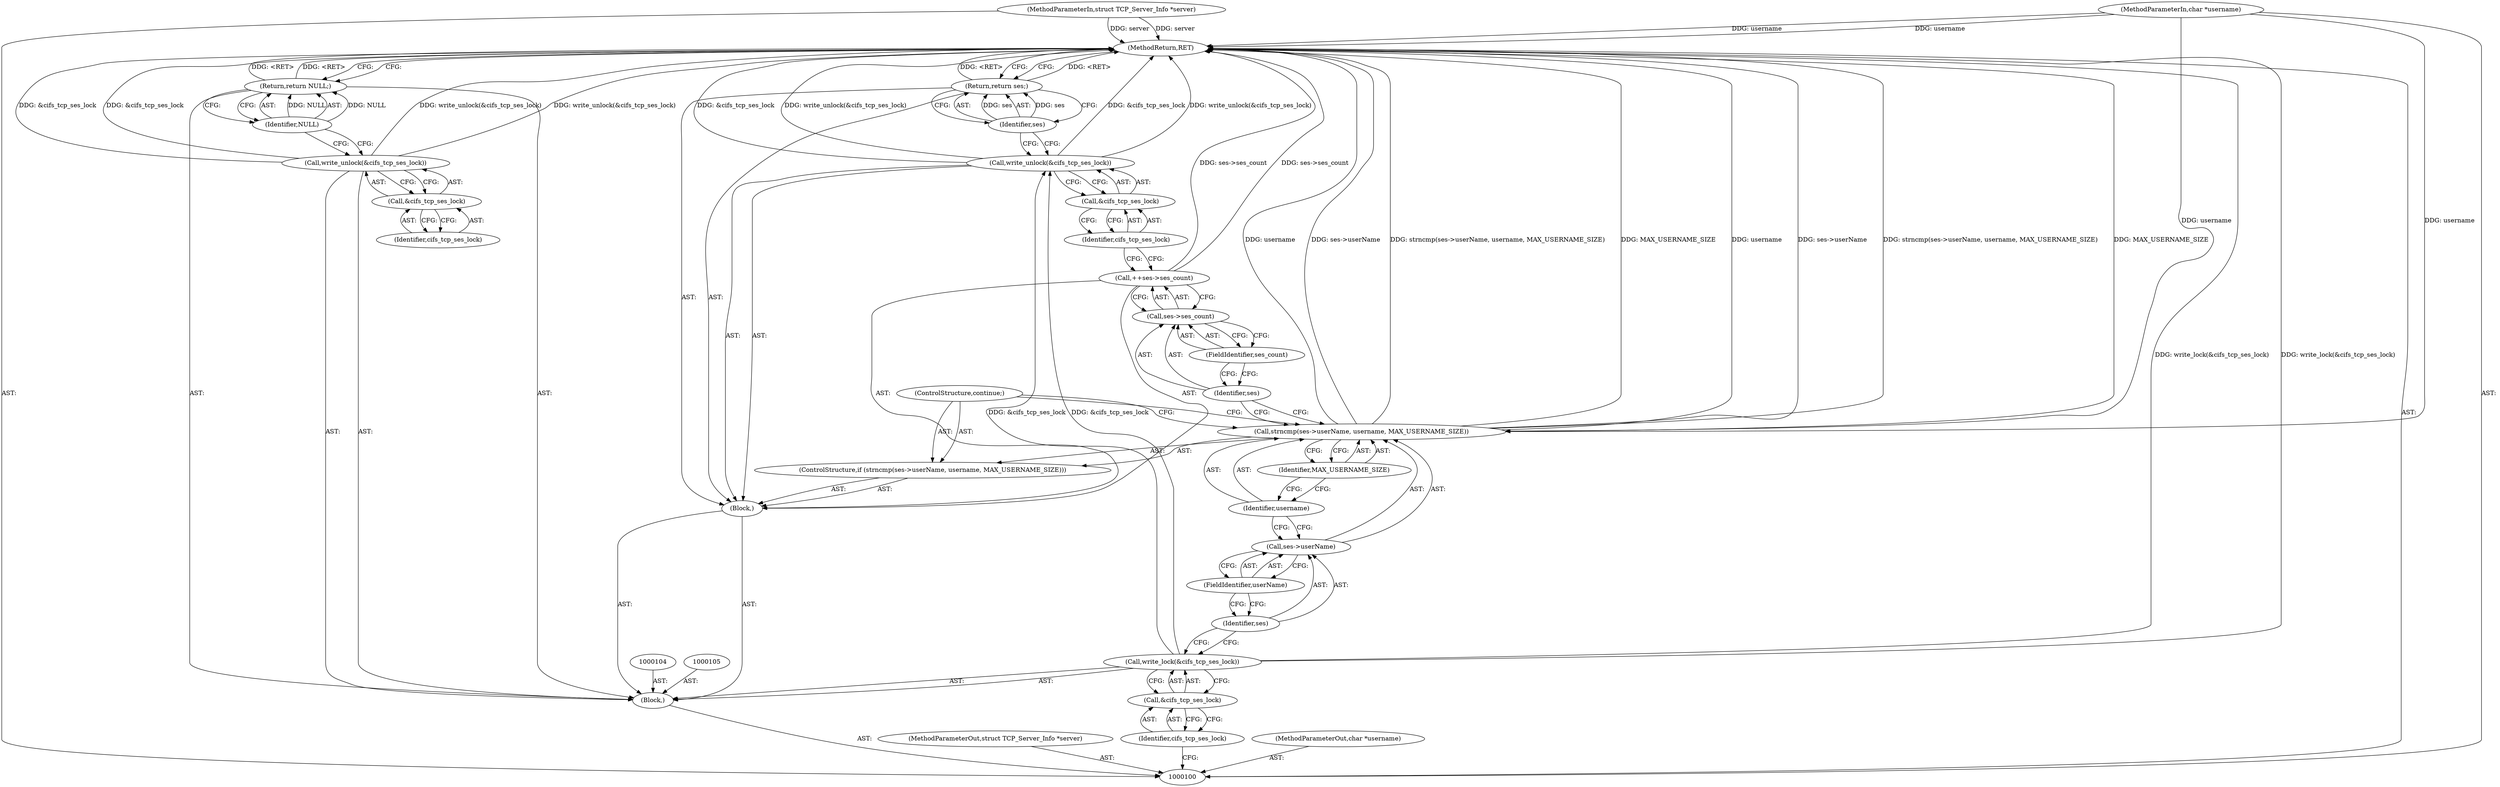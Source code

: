 digraph "1_linux_4ff67b720c02c36e54d55b88c2931879b7db1cd2" {
"1000132" [label="(MethodReturn,RET)"];
"1000101" [label="(MethodParameterIn,struct TCP_Server_Info *server)"];
"1000168" [label="(MethodParameterOut,struct TCP_Server_Info *server)"];
"1000102" [label="(MethodParameterIn,char *username)"];
"1000169" [label="(MethodParameterOut,char *username)"];
"1000117" [label="(ControlStructure,continue;)"];
"1000121" [label="(FieldIdentifier,ses_count)"];
"1000118" [label="(Call,++ses->ses_count)"];
"1000119" [label="(Call,ses->ses_count)"];
"1000120" [label="(Identifier,ses)"];
"1000123" [label="(Call,&cifs_tcp_ses_lock)"];
"1000124" [label="(Identifier,cifs_tcp_ses_lock)"];
"1000122" [label="(Call,write_unlock(&cifs_tcp_ses_lock))"];
"1000126" [label="(Identifier,ses)"];
"1000125" [label="(Return,return ses;)"];
"1000127" [label="(Call,write_unlock(&cifs_tcp_ses_lock))"];
"1000128" [label="(Call,&cifs_tcp_ses_lock)"];
"1000129" [label="(Identifier,cifs_tcp_ses_lock)"];
"1000130" [label="(Return,return NULL;)"];
"1000131" [label="(Identifier,NULL)"];
"1000103" [label="(Block,)"];
"1000107" [label="(Call,&cifs_tcp_ses_lock)"];
"1000108" [label="(Identifier,cifs_tcp_ses_lock)"];
"1000106" [label="(Call,write_lock(&cifs_tcp_ses_lock))"];
"1000109" [label="(Block,)"];
"1000112" [label="(Call,ses->userName)"];
"1000113" [label="(Identifier,ses)"];
"1000114" [label="(FieldIdentifier,userName)"];
"1000110" [label="(ControlStructure,if (strncmp(ses->userName, username, MAX_USERNAME_SIZE)))"];
"1000115" [label="(Identifier,username)"];
"1000116" [label="(Identifier,MAX_USERNAME_SIZE)"];
"1000111" [label="(Call,strncmp(ses->userName, username, MAX_USERNAME_SIZE))"];
"1000132" -> "1000100"  [label="AST: "];
"1000132" -> "1000125"  [label="CFG: "];
"1000132" -> "1000130"  [label="CFG: "];
"1000122" -> "1000132"  [label="DDG: &cifs_tcp_ses_lock"];
"1000122" -> "1000132"  [label="DDG: write_unlock(&cifs_tcp_ses_lock)"];
"1000111" -> "1000132"  [label="DDG: username"];
"1000111" -> "1000132"  [label="DDG: ses->userName"];
"1000111" -> "1000132"  [label="DDG: strncmp(ses->userName, username, MAX_USERNAME_SIZE)"];
"1000111" -> "1000132"  [label="DDG: MAX_USERNAME_SIZE"];
"1000127" -> "1000132"  [label="DDG: write_unlock(&cifs_tcp_ses_lock)"];
"1000127" -> "1000132"  [label="DDG: &cifs_tcp_ses_lock"];
"1000101" -> "1000132"  [label="DDG: server"];
"1000118" -> "1000132"  [label="DDG: ses->ses_count"];
"1000106" -> "1000132"  [label="DDG: write_lock(&cifs_tcp_ses_lock)"];
"1000102" -> "1000132"  [label="DDG: username"];
"1000125" -> "1000132"  [label="DDG: <RET>"];
"1000130" -> "1000132"  [label="DDG: <RET>"];
"1000101" -> "1000100"  [label="AST: "];
"1000101" -> "1000132"  [label="DDG: server"];
"1000168" -> "1000100"  [label="AST: "];
"1000102" -> "1000100"  [label="AST: "];
"1000102" -> "1000132"  [label="DDG: username"];
"1000102" -> "1000111"  [label="DDG: username"];
"1000169" -> "1000100"  [label="AST: "];
"1000117" -> "1000110"  [label="AST: "];
"1000117" -> "1000111"  [label="CFG: "];
"1000121" -> "1000119"  [label="AST: "];
"1000121" -> "1000120"  [label="CFG: "];
"1000119" -> "1000121"  [label="CFG: "];
"1000118" -> "1000109"  [label="AST: "];
"1000118" -> "1000119"  [label="CFG: "];
"1000119" -> "1000118"  [label="AST: "];
"1000124" -> "1000118"  [label="CFG: "];
"1000118" -> "1000132"  [label="DDG: ses->ses_count"];
"1000119" -> "1000118"  [label="AST: "];
"1000119" -> "1000121"  [label="CFG: "];
"1000120" -> "1000119"  [label="AST: "];
"1000121" -> "1000119"  [label="AST: "];
"1000118" -> "1000119"  [label="CFG: "];
"1000120" -> "1000119"  [label="AST: "];
"1000120" -> "1000111"  [label="CFG: "];
"1000121" -> "1000120"  [label="CFG: "];
"1000123" -> "1000122"  [label="AST: "];
"1000123" -> "1000124"  [label="CFG: "];
"1000124" -> "1000123"  [label="AST: "];
"1000122" -> "1000123"  [label="CFG: "];
"1000124" -> "1000123"  [label="AST: "];
"1000124" -> "1000118"  [label="CFG: "];
"1000123" -> "1000124"  [label="CFG: "];
"1000122" -> "1000109"  [label="AST: "];
"1000122" -> "1000123"  [label="CFG: "];
"1000123" -> "1000122"  [label="AST: "];
"1000126" -> "1000122"  [label="CFG: "];
"1000122" -> "1000132"  [label="DDG: &cifs_tcp_ses_lock"];
"1000122" -> "1000132"  [label="DDG: write_unlock(&cifs_tcp_ses_lock)"];
"1000106" -> "1000122"  [label="DDG: &cifs_tcp_ses_lock"];
"1000126" -> "1000125"  [label="AST: "];
"1000126" -> "1000122"  [label="CFG: "];
"1000125" -> "1000126"  [label="CFG: "];
"1000126" -> "1000125"  [label="DDG: ses"];
"1000125" -> "1000109"  [label="AST: "];
"1000125" -> "1000126"  [label="CFG: "];
"1000126" -> "1000125"  [label="AST: "];
"1000132" -> "1000125"  [label="CFG: "];
"1000125" -> "1000132"  [label="DDG: <RET>"];
"1000126" -> "1000125"  [label="DDG: ses"];
"1000127" -> "1000103"  [label="AST: "];
"1000127" -> "1000128"  [label="CFG: "];
"1000128" -> "1000127"  [label="AST: "];
"1000131" -> "1000127"  [label="CFG: "];
"1000127" -> "1000132"  [label="DDG: write_unlock(&cifs_tcp_ses_lock)"];
"1000127" -> "1000132"  [label="DDG: &cifs_tcp_ses_lock"];
"1000128" -> "1000127"  [label="AST: "];
"1000128" -> "1000129"  [label="CFG: "];
"1000129" -> "1000128"  [label="AST: "];
"1000127" -> "1000128"  [label="CFG: "];
"1000129" -> "1000128"  [label="AST: "];
"1000128" -> "1000129"  [label="CFG: "];
"1000130" -> "1000103"  [label="AST: "];
"1000130" -> "1000131"  [label="CFG: "];
"1000131" -> "1000130"  [label="AST: "];
"1000132" -> "1000130"  [label="CFG: "];
"1000130" -> "1000132"  [label="DDG: <RET>"];
"1000131" -> "1000130"  [label="DDG: NULL"];
"1000131" -> "1000130"  [label="AST: "];
"1000131" -> "1000127"  [label="CFG: "];
"1000130" -> "1000131"  [label="CFG: "];
"1000131" -> "1000130"  [label="DDG: NULL"];
"1000103" -> "1000100"  [label="AST: "];
"1000104" -> "1000103"  [label="AST: "];
"1000105" -> "1000103"  [label="AST: "];
"1000106" -> "1000103"  [label="AST: "];
"1000109" -> "1000103"  [label="AST: "];
"1000127" -> "1000103"  [label="AST: "];
"1000130" -> "1000103"  [label="AST: "];
"1000107" -> "1000106"  [label="AST: "];
"1000107" -> "1000108"  [label="CFG: "];
"1000108" -> "1000107"  [label="AST: "];
"1000106" -> "1000107"  [label="CFG: "];
"1000108" -> "1000107"  [label="AST: "];
"1000108" -> "1000100"  [label="CFG: "];
"1000107" -> "1000108"  [label="CFG: "];
"1000106" -> "1000103"  [label="AST: "];
"1000106" -> "1000107"  [label="CFG: "];
"1000107" -> "1000106"  [label="AST: "];
"1000113" -> "1000106"  [label="CFG: "];
"1000106" -> "1000132"  [label="DDG: write_lock(&cifs_tcp_ses_lock)"];
"1000106" -> "1000122"  [label="DDG: &cifs_tcp_ses_lock"];
"1000109" -> "1000103"  [label="AST: "];
"1000110" -> "1000109"  [label="AST: "];
"1000118" -> "1000109"  [label="AST: "];
"1000122" -> "1000109"  [label="AST: "];
"1000125" -> "1000109"  [label="AST: "];
"1000112" -> "1000111"  [label="AST: "];
"1000112" -> "1000114"  [label="CFG: "];
"1000113" -> "1000112"  [label="AST: "];
"1000114" -> "1000112"  [label="AST: "];
"1000115" -> "1000112"  [label="CFG: "];
"1000113" -> "1000112"  [label="AST: "];
"1000113" -> "1000106"  [label="CFG: "];
"1000114" -> "1000113"  [label="CFG: "];
"1000114" -> "1000112"  [label="AST: "];
"1000114" -> "1000113"  [label="CFG: "];
"1000112" -> "1000114"  [label="CFG: "];
"1000110" -> "1000109"  [label="AST: "];
"1000111" -> "1000110"  [label="AST: "];
"1000117" -> "1000110"  [label="AST: "];
"1000115" -> "1000111"  [label="AST: "];
"1000115" -> "1000112"  [label="CFG: "];
"1000116" -> "1000115"  [label="CFG: "];
"1000116" -> "1000111"  [label="AST: "];
"1000116" -> "1000115"  [label="CFG: "];
"1000111" -> "1000116"  [label="CFG: "];
"1000111" -> "1000110"  [label="AST: "];
"1000111" -> "1000116"  [label="CFG: "];
"1000112" -> "1000111"  [label="AST: "];
"1000115" -> "1000111"  [label="AST: "];
"1000116" -> "1000111"  [label="AST: "];
"1000117" -> "1000111"  [label="CFG: "];
"1000120" -> "1000111"  [label="CFG: "];
"1000111" -> "1000132"  [label="DDG: username"];
"1000111" -> "1000132"  [label="DDG: ses->userName"];
"1000111" -> "1000132"  [label="DDG: strncmp(ses->userName, username, MAX_USERNAME_SIZE)"];
"1000111" -> "1000132"  [label="DDG: MAX_USERNAME_SIZE"];
"1000102" -> "1000111"  [label="DDG: username"];
}

